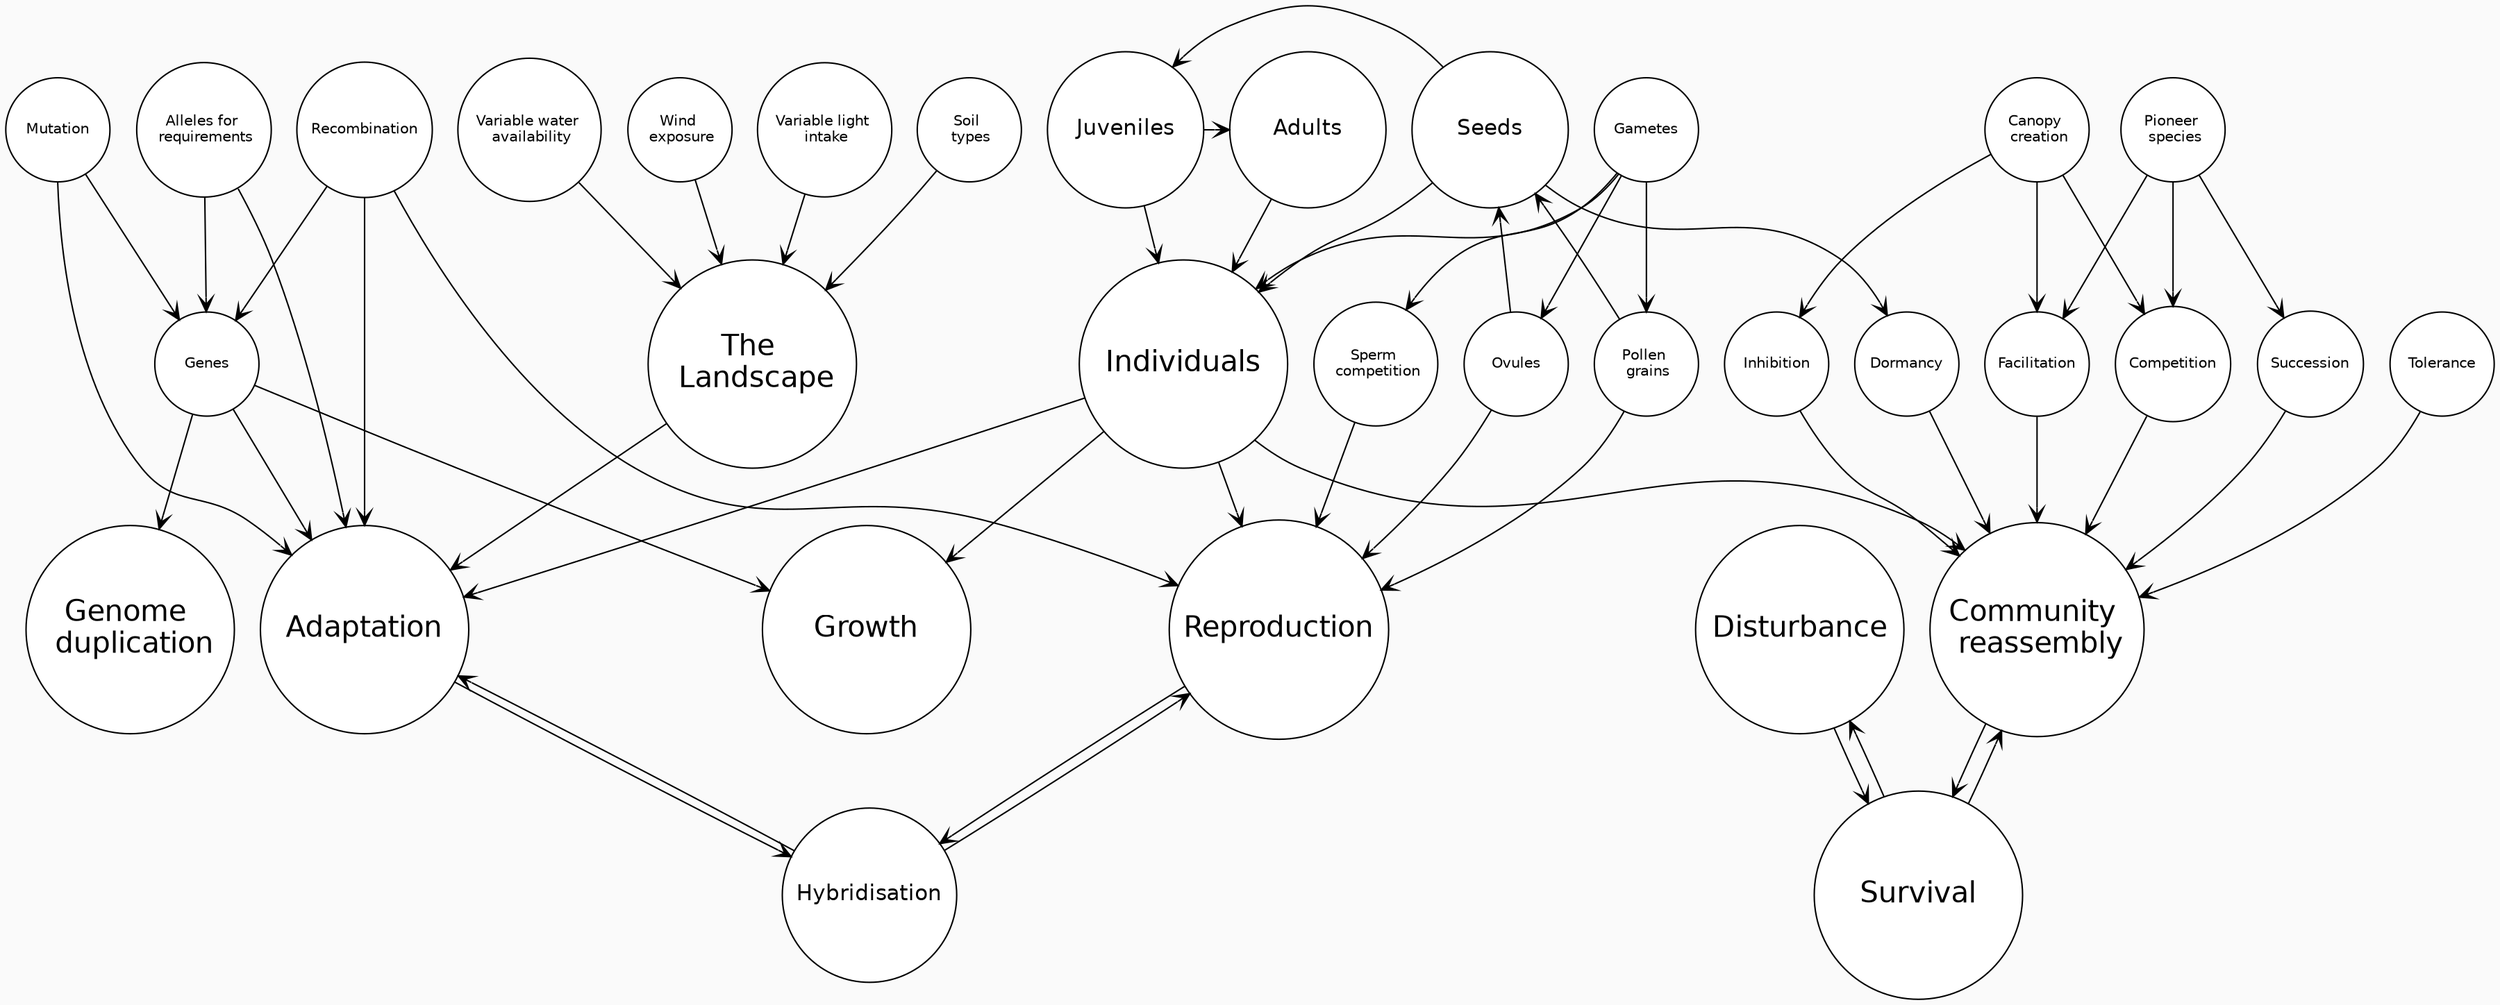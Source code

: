 graph dot {
  graph [
    fontsize = 10,
    rankdir = TB,
    bgcolor = "#fafafa"
    ]
  node [
    shape = circle,
    fontname = Helvetica,
    fontsize = 30,
    height = 3,
    color = "#000000",
    fillcolor = "#ffffff",
    style = filled
    ]

  #0 [label = "The \n model"]

  node [height = 2, fontsize = 20]
  Individuals [label = "Individuals"]
  Growth [label = "Growth"]
  Adaptation [label = "Adaptation"]
  Reproduction [label = "Reproduction"]
  Assembly [label = "Community \n reassembly"]
  Duplication [label = "Genome \n duplication"]
  Survival [label = "Survival"]
  Disturbance [label = "Disturbance"]
  Land [label = "The \n Landscape"]

  node [height = 1.5, fontsize = 15]
  Seeds [label = "Seeds"]
  Juveniles [label = "Juveniles"]
  Adults [label = "Adults"]
  Hybrids [label = "Hybridisation"]

  node [height = 1, fontsize = 10]
  Succession [label = "Succession"]
  Competition [label = "Competition"]
  Facilitation [label = "Facilitation"]
  Tolerance [label = "Tolerance"]
  Inhibition [label = "Inhibition"]
  Dormancy [label = "Dormancy"]

  Pioneers [label = "Pioneer \n species"]
  Canopy [label = "Canopy \n creation"]

  Gametes [label = "Gametes"]

  Pollen [label = "Pollen \n grains"]
  SpermComp [label = "Sperm \n competition"]
  Ovules [label = "Ovules"]
  Recombination [label = "Recombination"]

  Genes [label = "Genes"]

  Mutation [label = "Mutation"]
  AllelesR [label = "Alleles for \n requirements"]

  Light [label = "Variable light \n intake"]
  Soil [label = "Soil \n types"]
  Water [label = "Variable water \n availability"]
  Wind [label = "Wind \n exposure"]

  edge[color = black, dir = forward]

  #Individuals, Growth, Adaptation, Reproduction, Assembly, Duplication -- 0 [arrowhead = vee]

  Individuals -- Assembly [arrowhead = vee]

  Individuals -- Adaptation, Growth, Reproduction [arrowhead = vee]

  Succession, Competition, Facilitation, Tolerance, Inhibition, Dormancy -- Assembly [arrowhead = vee]

  Pioneers -- Succession, Competition, Facilitation [arrowhead = vee]

  Canopy -- Competition, Inhibition, Facilitation [arrowhead = vee]

  Seeds, Juveniles, Adults, Gametes -- Individuals [arrowhead = vee]

  Pollen, SpermComp, Ovules, Recombination -- Reproduction [arrowhead = vee]

  Gametes -- Pollen, Ovules, SpermComp [arrowhead = vee]

  Pollen, Ovules -- Seeds [arrowhead = vee, constraint = false]

  Seeds -- Dormancy, Juveniles [arrowhead = vee, constraint = false]

  Juveniles -- Adults [arrowhead = vee, constraint = false]

  Genes -- Adaptation, Growth, Duplication [arrowhead = vee]

  AllelesR, Recombination, Mutation -- Adaptation, Genes [arrowhead = vee]

  Light, Soil, Water, Wind -- Land [arrowhead = vee]

  Land -- Adaptation [arrowhead = vee, constraint = false]

  Reproduction, Adaptation -- Hybrids [arrowhead = vee]
  Hybrids -- Reproduction, Adaptation [arrowhead = vee, constraint = false]

  Assembly, Disturbance -- Survival [arrowhead = vee]
  Survival -- Assembly, Disturbance [arrowhead = vee, constraint = false]


}